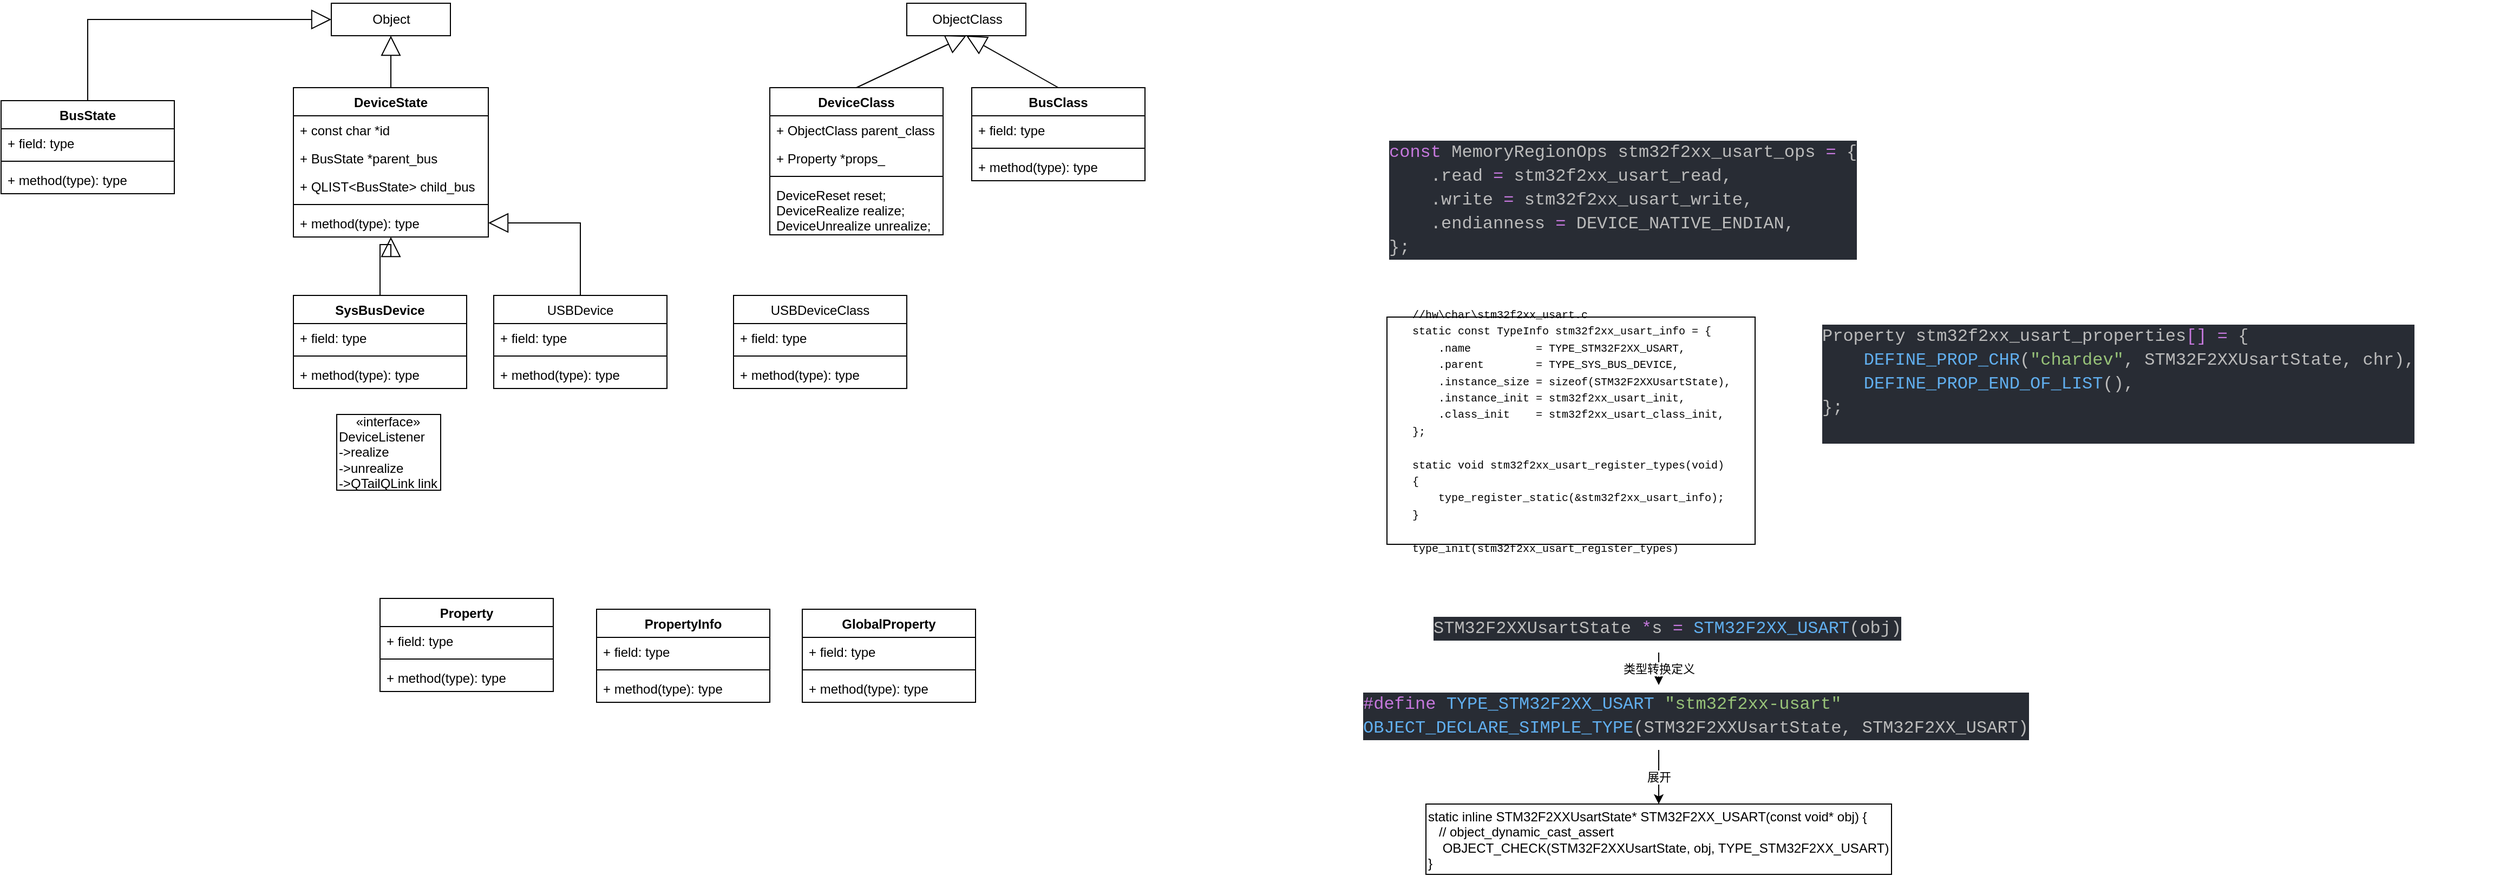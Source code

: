<mxfile version="16.5.4" type="github">
  <diagram id="gYynSZKOYsOQM2wcODcH" name="Page-1">
    <mxGraphModel dx="2249" dy="2018" grid="1" gridSize="10" guides="1" tooltips="1" connect="1" arrows="1" fold="1" page="1" pageScale="1" pageWidth="827" pageHeight="1169" math="0" shadow="0">
      <root>
        <mxCell id="0" />
        <mxCell id="1" parent="0" />
        <mxCell id="OJSFKAHnHgMdeHk7zM6y-1" value="&lt;div style=&quot;color: rgb(187 , 187 , 187) ; font-family: &amp;#34;consolas&amp;#34; , &amp;#34;courier new&amp;#34; , monospace ; font-size: 10px ; font-style: normal ; font-weight: 400 ; letter-spacing: normal ; text-align: left ; text-indent: 0px ; text-transform: none ; word-spacing: 0px&quot;&gt;&lt;br&gt;&lt;/div&gt;" style="text;whiteSpace=wrap;html=1;rounded=0;strokeColor=none;fillColor=none;gradientColor=#ffffff;" vertex="1" parent="1">
          <mxGeometry x="1667" y="320" width="350" height="210" as="geometry" />
        </mxCell>
        <mxCell id="OJSFKAHnHgMdeHk7zM6y-3" value="&lt;div style=&quot;text-align: left&quot;&gt;&lt;div&gt;&lt;font face=&quot;consolas, courier new, monospace&quot;&gt;&lt;span style=&quot;font-size: 10px&quot;&gt;//&lt;/span&gt;&lt;/font&gt;&lt;span style=&quot;font-size: 10px&quot;&gt;&lt;font face=&quot;consolas, courier new, monospace&quot;&gt;hw\char\stm32f2xx_usart.c&lt;/font&gt;&lt;/span&gt;&lt;/div&gt;&lt;div&gt;&lt;font face=&quot;consolas, courier new, monospace&quot;&gt;&lt;span style=&quot;font-size: 10px&quot;&gt;static const TypeInfo stm32f2xx_usart_info = {&lt;/span&gt;&lt;/font&gt;&lt;/div&gt;&lt;div&gt;&lt;font face=&quot;consolas, courier new, monospace&quot;&gt;&lt;span style=&quot;font-size: 10px&quot;&gt;&amp;nbsp; &amp;nbsp; .name&amp;nbsp; &amp;nbsp; &amp;nbsp; &amp;nbsp; &amp;nbsp; = TYPE_STM32F2XX_USART,&lt;/span&gt;&lt;/font&gt;&lt;/div&gt;&lt;div&gt;&lt;font face=&quot;consolas, courier new, monospace&quot;&gt;&lt;span style=&quot;font-size: 10px&quot;&gt;&amp;nbsp; &amp;nbsp; .parent&amp;nbsp; &amp;nbsp; &amp;nbsp; &amp;nbsp; = TYPE_SYS_BUS_DEVICE,&lt;/span&gt;&lt;/font&gt;&lt;/div&gt;&lt;div&gt;&lt;font face=&quot;consolas, courier new, monospace&quot;&gt;&lt;span style=&quot;font-size: 10px&quot;&gt;&amp;nbsp; &amp;nbsp; .instance_size = sizeof(STM32F2XXUsartState),&lt;/span&gt;&lt;/font&gt;&lt;/div&gt;&lt;div&gt;&lt;font face=&quot;consolas, courier new, monospace&quot;&gt;&lt;span style=&quot;font-size: 10px&quot;&gt;&amp;nbsp; &amp;nbsp; .instance_init = stm32f2xx_usart_init,&lt;/span&gt;&lt;/font&gt;&lt;/div&gt;&lt;div&gt;&lt;font face=&quot;consolas, courier new, monospace&quot;&gt;&lt;span style=&quot;font-size: 10px&quot;&gt;&amp;nbsp; &amp;nbsp; .class_init&amp;nbsp; &amp;nbsp; = stm32f2xx_usart_class_init,&lt;/span&gt;&lt;/font&gt;&lt;/div&gt;&lt;div&gt;&lt;font face=&quot;consolas, courier new, monospace&quot;&gt;&lt;span style=&quot;font-size: 10px&quot;&gt;};&lt;/span&gt;&lt;/font&gt;&lt;/div&gt;&lt;div&gt;&lt;font face=&quot;consolas, courier new, monospace&quot;&gt;&lt;span style=&quot;font-size: 10px&quot;&gt;&lt;br&gt;&lt;/span&gt;&lt;/font&gt;&lt;/div&gt;&lt;div&gt;&lt;font face=&quot;consolas, courier new, monospace&quot;&gt;&lt;span style=&quot;font-size: 10px&quot;&gt;static void stm32f2xx_usart_register_types(void)&lt;/span&gt;&lt;/font&gt;&lt;/div&gt;&lt;div&gt;&lt;font face=&quot;consolas, courier new, monospace&quot;&gt;&lt;span style=&quot;font-size: 10px&quot;&gt;{&lt;/span&gt;&lt;/font&gt;&lt;/div&gt;&lt;div&gt;&lt;font face=&quot;consolas, courier new, monospace&quot;&gt;&lt;span style=&quot;font-size: 10px&quot;&gt;&amp;nbsp; &amp;nbsp; type_register_static(&amp;amp;stm32f2xx_usart_info);&lt;/span&gt;&lt;/font&gt;&lt;/div&gt;&lt;div&gt;&lt;font face=&quot;consolas, courier new, monospace&quot;&gt;&lt;span style=&quot;font-size: 10px&quot;&gt;}&lt;/span&gt;&lt;/font&gt;&lt;/div&gt;&lt;div&gt;&lt;font face=&quot;consolas, courier new, monospace&quot;&gt;&lt;span style=&quot;font-size: 10px&quot;&gt;&lt;br&gt;&lt;/span&gt;&lt;/font&gt;&lt;/div&gt;&lt;div&gt;&lt;font face=&quot;consolas, courier new, monospace&quot;&gt;&lt;span style=&quot;font-size: 10px&quot;&gt;type_init(stm32f2xx_usart_register_types)&lt;/span&gt;&lt;/font&gt;&lt;/div&gt;&lt;/div&gt;" style="html=1;rounded=0;strokeColor=default;fillColor=none;gradientColor=#ffffff;fontColor=#000000;" vertex="1" parent="1">
          <mxGeometry x="990" y="240" width="340" height="210" as="geometry" />
        </mxCell>
        <mxCell id="OJSFKAHnHgMdeHk7zM6y-4" value="&lt;div style=&quot;color: rgb(187 , 187 , 187) ; background-color: rgb(40 , 44 , 52) ; font-family: &amp;#34;consolas&amp;#34; , &amp;#34;courier new&amp;#34; , monospace ; font-weight: normal ; font-size: 16px ; line-height: 22px&quot;&gt;&lt;div&gt;&lt;span style=&quot;color: #c678dd&quot;&gt;const&lt;/span&gt;&lt;span style=&quot;color: #bbbbbb&quot;&gt;&amp;nbsp;MemoryRegionOps&amp;nbsp;stm32f2xx_usart_ops&amp;nbsp;&lt;/span&gt;&lt;span style=&quot;color: #c678dd&quot;&gt;=&lt;/span&gt;&lt;span style=&quot;color: #bbbbbb&quot;&gt;&amp;nbsp;{&lt;/span&gt;&lt;/div&gt;&lt;div&gt;&lt;span style=&quot;color: #bbbbbb&quot;&gt;&amp;nbsp;&amp;nbsp;&amp;nbsp;&amp;nbsp;.read&amp;nbsp;&lt;/span&gt;&lt;span style=&quot;color: #c678dd&quot;&gt;=&lt;/span&gt;&lt;span style=&quot;color: #bbbbbb&quot;&gt;&amp;nbsp;stm32f2xx_usart_read,&lt;/span&gt;&lt;/div&gt;&lt;div&gt;&lt;span style=&quot;color: #bbbbbb&quot;&gt;&amp;nbsp;&amp;nbsp;&amp;nbsp;&amp;nbsp;.write&amp;nbsp;&lt;/span&gt;&lt;span style=&quot;color: #c678dd&quot;&gt;=&lt;/span&gt;&lt;span style=&quot;color: #bbbbbb&quot;&gt;&amp;nbsp;stm32f2xx_usart_write,&lt;/span&gt;&lt;/div&gt;&lt;div&gt;&lt;span style=&quot;color: #bbbbbb&quot;&gt;&amp;nbsp;&amp;nbsp;&amp;nbsp;&amp;nbsp;.endianness&amp;nbsp;&lt;/span&gt;&lt;span style=&quot;color: #c678dd&quot;&gt;=&lt;/span&gt;&lt;span style=&quot;color: #bbbbbb&quot;&gt;&amp;nbsp;DEVICE_NATIVE_ENDIAN,&lt;/span&gt;&lt;/div&gt;&lt;div&gt;&lt;span style=&quot;color: #bbbbbb&quot;&gt;};&lt;/span&gt;&lt;/div&gt;&lt;/div&gt;" style="text;whiteSpace=wrap;html=1;fontColor=#000000;" vertex="1" parent="1">
          <mxGeometry x="990" y="70" width="480" height="130" as="geometry" />
        </mxCell>
        <mxCell id="OJSFKAHnHgMdeHk7zM6y-5" value="&lt;div style=&quot;color: rgb(187, 187, 187); background-color: rgb(40, 44, 52); font-family: consolas, &amp;quot;courier new&amp;quot;, monospace; font-weight: normal; font-size: 16px; line-height: 22px;&quot;&gt;&lt;div&gt;&lt;span style=&quot;color: #bbbbbb&quot;&gt;Property&amp;nbsp;stm32f2xx_usart_properties&lt;/span&gt;&lt;span style=&quot;color: #c678dd&quot;&gt;[]&lt;/span&gt;&lt;span style=&quot;color: #bbbbbb&quot;&gt;&amp;nbsp;&lt;/span&gt;&lt;span style=&quot;color: #c678dd&quot;&gt;=&lt;/span&gt;&lt;span style=&quot;color: #bbbbbb&quot;&gt;&amp;nbsp;{&lt;/span&gt;&lt;/div&gt;&lt;div&gt;&lt;span style=&quot;color: #bbbbbb&quot;&gt;&amp;nbsp;&amp;nbsp;&amp;nbsp;&amp;nbsp;&lt;/span&gt;&lt;span style=&quot;color: #61afef&quot;&gt;DEFINE_PROP_CHR&lt;/span&gt;&lt;span style=&quot;color: #bbbbbb&quot;&gt;(&lt;/span&gt;&lt;span style=&quot;color: #98c379&quot;&gt;&quot;chardev&quot;&lt;/span&gt;&lt;span style=&quot;color: #bbbbbb&quot;&gt;,&amp;nbsp;STM32F2XXUsartState,&amp;nbsp;chr),&lt;/span&gt;&lt;/div&gt;&lt;div&gt;&lt;span style=&quot;color: #bbbbbb&quot;&gt;&amp;nbsp;&amp;nbsp;&amp;nbsp;&amp;nbsp;&lt;/span&gt;&lt;span style=&quot;color: #61afef&quot;&gt;DEFINE_PROP_END_OF_LIST&lt;/span&gt;&lt;span style=&quot;color: #bbbbbb&quot;&gt;(),&lt;/span&gt;&lt;/div&gt;&lt;div&gt;&lt;span style=&quot;color: #bbbbbb&quot;&gt;};&lt;/span&gt;&lt;/div&gt;&lt;br&gt;&lt;/div&gt;" style="text;whiteSpace=wrap;html=1;fontColor=#000000;" vertex="1" parent="1">
          <mxGeometry x="1390" y="240" width="530" height="130" as="geometry" />
        </mxCell>
        <mxCell id="OJSFKAHnHgMdeHk7zM6y-87" value="展开" style="edgeStyle=orthogonalEdgeStyle;rounded=0;orthogonalLoop=1;jettySize=auto;html=1;entryX=0.5;entryY=0;entryDx=0;entryDy=0;fontColor=#000000;" edge="1" parent="1" source="OJSFKAHnHgMdeHk7zM6y-6" target="OJSFKAHnHgMdeHk7zM6y-86">
          <mxGeometry relative="1" as="geometry" />
        </mxCell>
        <mxCell id="OJSFKAHnHgMdeHk7zM6y-6" value="&lt;div style=&quot;color: rgb(187, 187, 187); background-color: rgb(40, 44, 52); font-family: consolas, &amp;quot;courier new&amp;quot;, monospace; font-weight: normal; font-size: 16px; line-height: 22px;&quot;&gt;&lt;div&gt;&lt;span style=&quot;color: #c678dd&quot;&gt;#define&lt;/span&gt;&lt;span style=&quot;color: #bbbbbb&quot;&gt;&amp;nbsp;&lt;/span&gt;&lt;span style=&quot;color: #61afef&quot;&gt;TYPE_STM32F2XX_USART&lt;/span&gt;&lt;span style=&quot;color: #bbbbbb&quot;&gt;&amp;nbsp;&lt;/span&gt;&lt;span style=&quot;color: #98c379&quot;&gt;&quot;stm32f2xx-usart&quot;&lt;/span&gt;&lt;/div&gt;&lt;div&gt;&lt;span style=&quot;color: #61afef&quot;&gt;OBJECT_DECLARE_SIMPLE_TYPE&lt;/span&gt;&lt;span style=&quot;color: #bbbbbb&quot;&gt;(STM32F2XXUsartState,&amp;nbsp;STM32F2XX_USART)&lt;/span&gt;&lt;/div&gt;&lt;/div&gt;" style="text;whiteSpace=wrap;html=1;fontColor=#000000;" vertex="1" parent="1">
          <mxGeometry x="966" y="580" width="550" height="60" as="geometry" />
        </mxCell>
        <mxCell id="OJSFKAHnHgMdeHk7zM6y-8" value="SysBusDevice" style="swimlane;fontStyle=1;align=center;verticalAlign=top;childLayout=stackLayout;horizontal=1;startSize=26;horizontalStack=0;resizeParent=1;resizeParentMax=0;resizeLast=0;collapsible=1;marginBottom=0;rounded=0;fontColor=#000000;strokeColor=default;fillColor=none;gradientColor=#ffffff;" vertex="1" parent="1">
          <mxGeometry x="-20" y="220" width="160" height="86" as="geometry" />
        </mxCell>
        <mxCell id="OJSFKAHnHgMdeHk7zM6y-9" value="+ field: type" style="text;strokeColor=none;fillColor=none;align=left;verticalAlign=top;spacingLeft=4;spacingRight=4;overflow=hidden;rotatable=0;points=[[0,0.5],[1,0.5]];portConstraint=eastwest;rounded=0;fontColor=#000000;" vertex="1" parent="OJSFKAHnHgMdeHk7zM6y-8">
          <mxGeometry y="26" width="160" height="26" as="geometry" />
        </mxCell>
        <mxCell id="OJSFKAHnHgMdeHk7zM6y-10" value="" style="line;strokeWidth=1;fillColor=none;align=left;verticalAlign=middle;spacingTop=-1;spacingLeft=3;spacingRight=3;rotatable=0;labelPosition=right;points=[];portConstraint=eastwest;rounded=0;fontColor=#000000;" vertex="1" parent="OJSFKAHnHgMdeHk7zM6y-8">
          <mxGeometry y="52" width="160" height="8" as="geometry" />
        </mxCell>
        <mxCell id="OJSFKAHnHgMdeHk7zM6y-11" value="+ method(type): type" style="text;strokeColor=none;fillColor=none;align=left;verticalAlign=top;spacingLeft=4;spacingRight=4;overflow=hidden;rotatable=0;points=[[0,0.5],[1,0.5]];portConstraint=eastwest;rounded=0;fontColor=#000000;" vertex="1" parent="OJSFKAHnHgMdeHk7zM6y-8">
          <mxGeometry y="60" width="160" height="26" as="geometry" />
        </mxCell>
        <mxCell id="OJSFKAHnHgMdeHk7zM6y-13" value="DeviceState" style="swimlane;fontStyle=1;align=center;verticalAlign=top;childLayout=stackLayout;horizontal=1;startSize=26;horizontalStack=0;resizeParent=1;resizeParentMax=0;resizeLast=0;collapsible=1;marginBottom=0;rounded=0;fontColor=#000000;strokeColor=default;fillColor=none;gradientColor=#ffffff;" vertex="1" parent="1">
          <mxGeometry x="-20" y="28" width="180" height="138" as="geometry" />
        </mxCell>
        <mxCell id="OJSFKAHnHgMdeHk7zM6y-93" value="+ const char *id" style="text;strokeColor=none;fillColor=none;align=left;verticalAlign=top;spacingLeft=4;spacingRight=4;overflow=hidden;rotatable=0;points=[[0,0.5],[1,0.5]];portConstraint=eastwest;rounded=0;fontColor=#000000;" vertex="1" parent="OJSFKAHnHgMdeHk7zM6y-13">
          <mxGeometry y="26" width="180" height="26" as="geometry" />
        </mxCell>
        <mxCell id="OJSFKAHnHgMdeHk7zM6y-14" value="+ BusState *parent_bus" style="text;strokeColor=none;fillColor=none;align=left;verticalAlign=top;spacingLeft=4;spacingRight=4;overflow=hidden;rotatable=0;points=[[0,0.5],[1,0.5]];portConstraint=eastwest;rounded=0;fontColor=#000000;" vertex="1" parent="OJSFKAHnHgMdeHk7zM6y-13">
          <mxGeometry y="52" width="180" height="26" as="geometry" />
        </mxCell>
        <mxCell id="OJSFKAHnHgMdeHk7zM6y-94" value="+ QLIST&lt;BusState&gt; child_bus" style="text;strokeColor=none;fillColor=none;align=left;verticalAlign=top;spacingLeft=4;spacingRight=4;overflow=hidden;rotatable=0;points=[[0,0.5],[1,0.5]];portConstraint=eastwest;rounded=0;fontColor=#000000;" vertex="1" parent="OJSFKAHnHgMdeHk7zM6y-13">
          <mxGeometry y="78" width="180" height="26" as="geometry" />
        </mxCell>
        <mxCell id="OJSFKAHnHgMdeHk7zM6y-15" value="" style="line;strokeWidth=1;fillColor=none;align=left;verticalAlign=middle;spacingTop=-1;spacingLeft=3;spacingRight=3;rotatable=0;labelPosition=right;points=[];portConstraint=eastwest;rounded=0;fontColor=#000000;" vertex="1" parent="OJSFKAHnHgMdeHk7zM6y-13">
          <mxGeometry y="104" width="180" height="8" as="geometry" />
        </mxCell>
        <mxCell id="OJSFKAHnHgMdeHk7zM6y-16" value="+ method(type): type" style="text;strokeColor=none;fillColor=none;align=left;verticalAlign=top;spacingLeft=4;spacingRight=4;overflow=hidden;rotatable=0;points=[[0,0.5],[1,0.5]];portConstraint=eastwest;rounded=0;fontColor=#000000;" vertex="1" parent="OJSFKAHnHgMdeHk7zM6y-13">
          <mxGeometry y="112" width="180" height="26" as="geometry" />
        </mxCell>
        <mxCell id="OJSFKAHnHgMdeHk7zM6y-17" value="" style="endArrow=block;endSize=16;endFill=0;html=1;rounded=0;fontColor=#000000;exitX=0.5;exitY=0;exitDx=0;exitDy=0;edgeStyle=orthogonalEdgeStyle;" edge="1" parent="1" source="OJSFKAHnHgMdeHk7zM6y-8" target="OJSFKAHnHgMdeHk7zM6y-16">
          <mxGeometry width="160" relative="1" as="geometry">
            <mxPoint x="250" y="360" as="sourcePoint" />
            <mxPoint x="210" y="150" as="targetPoint" />
            <Array as="points">
              <mxPoint x="60" y="173" />
              <mxPoint x="70" y="173" />
            </Array>
          </mxGeometry>
        </mxCell>
        <mxCell id="OJSFKAHnHgMdeHk7zM6y-26" value="Object" style="html=1;rounded=0;fontColor=#000000;strokeColor=default;fillColor=none;gradientColor=#ffffff;" vertex="1" parent="1">
          <mxGeometry x="15" y="-50" width="110" height="30" as="geometry" />
        </mxCell>
        <mxCell id="OJSFKAHnHgMdeHk7zM6y-27" value="" style="endArrow=block;endSize=16;endFill=0;html=1;rounded=0;fontColor=#000000;" edge="1" parent="1" source="OJSFKAHnHgMdeHk7zM6y-13" target="OJSFKAHnHgMdeHk7zM6y-26">
          <mxGeometry width="160" relative="1" as="geometry">
            <mxPoint x="50" y="190" as="sourcePoint" />
            <mxPoint x="80.877" y="146" as="targetPoint" />
          </mxGeometry>
        </mxCell>
        <mxCell id="OJSFKAHnHgMdeHk7zM6y-28" value="Property" style="swimlane;fontStyle=1;align=center;verticalAlign=top;childLayout=stackLayout;horizontal=1;startSize=26;horizontalStack=0;resizeParent=1;resizeParentMax=0;resizeLast=0;collapsible=1;marginBottom=0;rounded=0;fontColor=#000000;strokeColor=default;fillColor=none;gradientColor=#ffffff;" vertex="1" parent="1">
          <mxGeometry x="60" y="500" width="160" height="86" as="geometry" />
        </mxCell>
        <mxCell id="OJSFKAHnHgMdeHk7zM6y-29" value="+ field: type" style="text;strokeColor=none;fillColor=none;align=left;verticalAlign=top;spacingLeft=4;spacingRight=4;overflow=hidden;rotatable=0;points=[[0,0.5],[1,0.5]];portConstraint=eastwest;rounded=0;fontColor=#000000;" vertex="1" parent="OJSFKAHnHgMdeHk7zM6y-28">
          <mxGeometry y="26" width="160" height="26" as="geometry" />
        </mxCell>
        <mxCell id="OJSFKAHnHgMdeHk7zM6y-30" value="" style="line;strokeWidth=1;fillColor=none;align=left;verticalAlign=middle;spacingTop=-1;spacingLeft=3;spacingRight=3;rotatable=0;labelPosition=right;points=[];portConstraint=eastwest;rounded=0;fontColor=#000000;" vertex="1" parent="OJSFKAHnHgMdeHk7zM6y-28">
          <mxGeometry y="52" width="160" height="8" as="geometry" />
        </mxCell>
        <mxCell id="OJSFKAHnHgMdeHk7zM6y-31" value="+ method(type): type" style="text;strokeColor=none;fillColor=none;align=left;verticalAlign=top;spacingLeft=4;spacingRight=4;overflow=hidden;rotatable=0;points=[[0,0.5],[1,0.5]];portConstraint=eastwest;rounded=0;fontColor=#000000;" vertex="1" parent="OJSFKAHnHgMdeHk7zM6y-28">
          <mxGeometry y="60" width="160" height="26" as="geometry" />
        </mxCell>
        <mxCell id="OJSFKAHnHgMdeHk7zM6y-32" value="PropertyInfo" style="swimlane;fontStyle=1;align=center;verticalAlign=top;childLayout=stackLayout;horizontal=1;startSize=26;horizontalStack=0;resizeParent=1;resizeParentMax=0;resizeLast=0;collapsible=1;marginBottom=0;rounded=0;fontColor=#000000;strokeColor=default;fillColor=none;gradientColor=#ffffff;" vertex="1" parent="1">
          <mxGeometry x="260" y="510" width="160" height="86" as="geometry" />
        </mxCell>
        <mxCell id="OJSFKAHnHgMdeHk7zM6y-33" value="+ field: type" style="text;strokeColor=none;fillColor=none;align=left;verticalAlign=top;spacingLeft=4;spacingRight=4;overflow=hidden;rotatable=0;points=[[0,0.5],[1,0.5]];portConstraint=eastwest;rounded=0;fontColor=#000000;" vertex="1" parent="OJSFKAHnHgMdeHk7zM6y-32">
          <mxGeometry y="26" width="160" height="26" as="geometry" />
        </mxCell>
        <mxCell id="OJSFKAHnHgMdeHk7zM6y-34" value="" style="line;strokeWidth=1;fillColor=none;align=left;verticalAlign=middle;spacingTop=-1;spacingLeft=3;spacingRight=3;rotatable=0;labelPosition=right;points=[];portConstraint=eastwest;rounded=0;fontColor=#000000;" vertex="1" parent="OJSFKAHnHgMdeHk7zM6y-32">
          <mxGeometry y="52" width="160" height="8" as="geometry" />
        </mxCell>
        <mxCell id="OJSFKAHnHgMdeHk7zM6y-35" value="+ method(type): type" style="text;strokeColor=none;fillColor=none;align=left;verticalAlign=top;spacingLeft=4;spacingRight=4;overflow=hidden;rotatable=0;points=[[0,0.5],[1,0.5]];portConstraint=eastwest;rounded=0;fontColor=#000000;" vertex="1" parent="OJSFKAHnHgMdeHk7zM6y-32">
          <mxGeometry y="60" width="160" height="26" as="geometry" />
        </mxCell>
        <mxCell id="OJSFKAHnHgMdeHk7zM6y-36" value="GlobalProperty" style="swimlane;fontStyle=1;align=center;verticalAlign=top;childLayout=stackLayout;horizontal=1;startSize=26;horizontalStack=0;resizeParent=1;resizeParentMax=0;resizeLast=0;collapsible=1;marginBottom=0;rounded=0;fontColor=#000000;strokeColor=default;fillColor=none;gradientColor=#ffffff;" vertex="1" parent="1">
          <mxGeometry x="450" y="510" width="160" height="86" as="geometry" />
        </mxCell>
        <mxCell id="OJSFKAHnHgMdeHk7zM6y-37" value="+ field: type" style="text;strokeColor=none;fillColor=none;align=left;verticalAlign=top;spacingLeft=4;spacingRight=4;overflow=hidden;rotatable=0;points=[[0,0.5],[1,0.5]];portConstraint=eastwest;rounded=0;fontColor=#000000;" vertex="1" parent="OJSFKAHnHgMdeHk7zM6y-36">
          <mxGeometry y="26" width="160" height="26" as="geometry" />
        </mxCell>
        <mxCell id="OJSFKAHnHgMdeHk7zM6y-38" value="" style="line;strokeWidth=1;fillColor=none;align=left;verticalAlign=middle;spacingTop=-1;spacingLeft=3;spacingRight=3;rotatable=0;labelPosition=right;points=[];portConstraint=eastwest;rounded=0;fontColor=#000000;" vertex="1" parent="OJSFKAHnHgMdeHk7zM6y-36">
          <mxGeometry y="52" width="160" height="8" as="geometry" />
        </mxCell>
        <mxCell id="OJSFKAHnHgMdeHk7zM6y-39" value="+ method(type): type" style="text;strokeColor=none;fillColor=none;align=left;verticalAlign=top;spacingLeft=4;spacingRight=4;overflow=hidden;rotatable=0;points=[[0,0.5],[1,0.5]];portConstraint=eastwest;rounded=0;fontColor=#000000;" vertex="1" parent="OJSFKAHnHgMdeHk7zM6y-36">
          <mxGeometry y="60" width="160" height="26" as="geometry" />
        </mxCell>
        <mxCell id="OJSFKAHnHgMdeHk7zM6y-40" value="BusState" style="swimlane;fontStyle=1;align=center;verticalAlign=top;childLayout=stackLayout;horizontal=1;startSize=26;horizontalStack=0;resizeParent=1;resizeParentMax=0;resizeLast=0;collapsible=1;marginBottom=0;rounded=0;fontColor=#000000;strokeColor=default;fillColor=none;gradientColor=#ffffff;" vertex="1" parent="1">
          <mxGeometry x="-290" y="40" width="160" height="86" as="geometry" />
        </mxCell>
        <mxCell id="OJSFKAHnHgMdeHk7zM6y-41" value="+ field: type" style="text;strokeColor=none;fillColor=none;align=left;verticalAlign=top;spacingLeft=4;spacingRight=4;overflow=hidden;rotatable=0;points=[[0,0.5],[1,0.5]];portConstraint=eastwest;rounded=0;fontColor=#000000;" vertex="1" parent="OJSFKAHnHgMdeHk7zM6y-40">
          <mxGeometry y="26" width="160" height="26" as="geometry" />
        </mxCell>
        <mxCell id="OJSFKAHnHgMdeHk7zM6y-42" value="" style="line;strokeWidth=1;fillColor=none;align=left;verticalAlign=middle;spacingTop=-1;spacingLeft=3;spacingRight=3;rotatable=0;labelPosition=right;points=[];portConstraint=eastwest;rounded=0;fontColor=#000000;" vertex="1" parent="OJSFKAHnHgMdeHk7zM6y-40">
          <mxGeometry y="52" width="160" height="8" as="geometry" />
        </mxCell>
        <mxCell id="OJSFKAHnHgMdeHk7zM6y-43" value="+ method(type): type" style="text;strokeColor=none;fillColor=none;align=left;verticalAlign=top;spacingLeft=4;spacingRight=4;overflow=hidden;rotatable=0;points=[[0,0.5],[1,0.5]];portConstraint=eastwest;rounded=0;fontColor=#000000;" vertex="1" parent="OJSFKAHnHgMdeHk7zM6y-40">
          <mxGeometry y="60" width="160" height="26" as="geometry" />
        </mxCell>
        <mxCell id="OJSFKAHnHgMdeHk7zM6y-44" value="" style="endArrow=block;endSize=16;endFill=0;html=1;rounded=0;fontColor=#000000;exitX=0.5;exitY=0;exitDx=0;exitDy=0;entryX=0;entryY=0.5;entryDx=0;entryDy=0;edgeStyle=orthogonalEdgeStyle;" edge="1" parent="1" source="OJSFKAHnHgMdeHk7zM6y-40" target="OJSFKAHnHgMdeHk7zM6y-26">
          <mxGeometry width="160" relative="1" as="geometry">
            <mxPoint x="240" y="230" as="sourcePoint" />
            <mxPoint x="230" y="160" as="targetPoint" />
          </mxGeometry>
        </mxCell>
        <mxCell id="OJSFKAHnHgMdeHk7zM6y-51" value="BusClass" style="swimlane;fontStyle=1;align=center;verticalAlign=top;childLayout=stackLayout;horizontal=1;startSize=26;horizontalStack=0;resizeParent=1;resizeParentMax=0;resizeLast=0;collapsible=1;marginBottom=0;rounded=0;fontColor=#000000;strokeColor=default;fillColor=none;gradientColor=#ffffff;" vertex="1" parent="1">
          <mxGeometry x="606.5" y="28" width="160" height="86" as="geometry" />
        </mxCell>
        <mxCell id="OJSFKAHnHgMdeHk7zM6y-52" value="+ field: type" style="text;strokeColor=none;fillColor=none;align=left;verticalAlign=top;spacingLeft=4;spacingRight=4;overflow=hidden;rotatable=0;points=[[0,0.5],[1,0.5]];portConstraint=eastwest;rounded=0;fontColor=#000000;" vertex="1" parent="OJSFKAHnHgMdeHk7zM6y-51">
          <mxGeometry y="26" width="160" height="26" as="geometry" />
        </mxCell>
        <mxCell id="OJSFKAHnHgMdeHk7zM6y-53" value="" style="line;strokeWidth=1;fillColor=none;align=left;verticalAlign=middle;spacingTop=-1;spacingLeft=3;spacingRight=3;rotatable=0;labelPosition=right;points=[];portConstraint=eastwest;rounded=0;fontColor=#000000;" vertex="1" parent="OJSFKAHnHgMdeHk7zM6y-51">
          <mxGeometry y="52" width="160" height="8" as="geometry" />
        </mxCell>
        <mxCell id="OJSFKAHnHgMdeHk7zM6y-54" value="+ method(type): type" style="text;strokeColor=none;fillColor=none;align=left;verticalAlign=top;spacingLeft=4;spacingRight=4;overflow=hidden;rotatable=0;points=[[0,0.5],[1,0.5]];portConstraint=eastwest;rounded=0;fontColor=#000000;" vertex="1" parent="OJSFKAHnHgMdeHk7zM6y-51">
          <mxGeometry y="60" width="160" height="26" as="geometry" />
        </mxCell>
        <mxCell id="OJSFKAHnHgMdeHk7zM6y-55" value="ObjectClass" style="html=1;rounded=0;fontColor=#000000;strokeColor=default;fillColor=none;gradientColor=#ffffff;" vertex="1" parent="1">
          <mxGeometry x="546.5" y="-50" width="110" height="30" as="geometry" />
        </mxCell>
        <mxCell id="OJSFKAHnHgMdeHk7zM6y-56" value="" style="endArrow=block;endSize=16;endFill=0;html=1;rounded=0;fontColor=#000000;exitX=0.5;exitY=0;exitDx=0;exitDy=0;entryX=0.5;entryY=1;entryDx=0;entryDy=0;" edge="1" parent="1" source="OJSFKAHnHgMdeHk7zM6y-51" target="OJSFKAHnHgMdeHk7zM6y-55">
          <mxGeometry width="160" relative="1" as="geometry">
            <mxPoint x="326.5" y="230" as="sourcePoint" />
            <mxPoint x="317.994" y="156" as="targetPoint" />
          </mxGeometry>
        </mxCell>
        <mxCell id="OJSFKAHnHgMdeHk7zM6y-61" value="&lt;div style=&quot;text-align: center&quot;&gt;&lt;span&gt;«interface»&lt;/span&gt;&lt;/div&gt;&lt;div&gt;&lt;span&gt;DeviceListener&lt;/span&gt;&lt;/div&gt;&lt;div&gt;&lt;span&gt;-&amp;gt;realize&lt;/span&gt;&lt;/div&gt;&lt;div&gt;&lt;span&gt;-&amp;gt;unrealize&lt;/span&gt;&lt;/div&gt;&lt;div&gt;&lt;span&gt;-&amp;gt;QTailQLink link&lt;/span&gt;&lt;/div&gt;" style="html=1;rounded=0;fontColor=#000000;strokeColor=default;fillColor=none;gradientColor=#ffffff;fontStyle=0;align=left;" vertex="1" parent="1">
          <mxGeometry x="20" y="330" width="96" height="70" as="geometry" />
        </mxCell>
        <mxCell id="OJSFKAHnHgMdeHk7zM6y-64" value="DeviceClass" style="swimlane;fontStyle=1;align=center;verticalAlign=top;childLayout=stackLayout;horizontal=1;startSize=26;horizontalStack=0;resizeParent=1;resizeParentMax=0;resizeLast=0;collapsible=1;marginBottom=0;rounded=0;fontColor=#000000;strokeColor=default;fillColor=none;gradientColor=#ffffff;" vertex="1" parent="1">
          <mxGeometry x="420" y="28" width="160" height="136" as="geometry" />
        </mxCell>
        <mxCell id="OJSFKAHnHgMdeHk7zM6y-65" value="+ ObjectClass parent_class" style="text;strokeColor=none;fillColor=none;align=left;verticalAlign=top;spacingLeft=4;spacingRight=4;overflow=hidden;rotatable=0;points=[[0,0.5],[1,0.5]];portConstraint=eastwest;rounded=0;fontColor=#000000;" vertex="1" parent="OJSFKAHnHgMdeHk7zM6y-64">
          <mxGeometry y="26" width="160" height="26" as="geometry" />
        </mxCell>
        <mxCell id="OJSFKAHnHgMdeHk7zM6y-69" value="+ Property *props_" style="text;strokeColor=none;fillColor=none;align=left;verticalAlign=top;spacingLeft=4;spacingRight=4;overflow=hidden;rotatable=0;points=[[0,0.5],[1,0.5]];portConstraint=eastwest;rounded=0;fontColor=#000000;" vertex="1" parent="OJSFKAHnHgMdeHk7zM6y-64">
          <mxGeometry y="52" width="160" height="26" as="geometry" />
        </mxCell>
        <mxCell id="OJSFKAHnHgMdeHk7zM6y-66" value="" style="line;strokeWidth=1;fillColor=none;align=left;verticalAlign=middle;spacingTop=-1;spacingLeft=3;spacingRight=3;rotatable=0;labelPosition=right;points=[];portConstraint=eastwest;rounded=0;fontColor=#000000;" vertex="1" parent="OJSFKAHnHgMdeHk7zM6y-64">
          <mxGeometry y="78" width="160" height="8" as="geometry" />
        </mxCell>
        <mxCell id="OJSFKAHnHgMdeHk7zM6y-67" value="DeviceReset reset;&#xa;DeviceRealize realize;&#xa;DeviceUnrealize unrealize;" style="text;strokeColor=none;fillColor=none;align=left;verticalAlign=top;spacingLeft=4;spacingRight=4;overflow=hidden;rotatable=0;points=[[0,0.5],[1,0.5]];portConstraint=eastwest;rounded=0;fontColor=#000000;" vertex="1" parent="OJSFKAHnHgMdeHk7zM6y-64">
          <mxGeometry y="86" width="160" height="50" as="geometry" />
        </mxCell>
        <mxCell id="OJSFKAHnHgMdeHk7zM6y-68" value="" style="endArrow=block;endSize=16;endFill=0;html=1;rounded=0;fontColor=#000000;exitX=0.5;exitY=0;exitDx=0;exitDy=0;entryX=0.5;entryY=1;entryDx=0;entryDy=0;" edge="1" parent="1" source="OJSFKAHnHgMdeHk7zM6y-64" target="OJSFKAHnHgMdeHk7zM6y-55">
          <mxGeometry width="160" relative="1" as="geometry">
            <mxPoint x="706.5" y="50" as="sourcePoint" />
            <mxPoint x="565.5" y="-10" as="targetPoint" />
          </mxGeometry>
        </mxCell>
        <mxCell id="OJSFKAHnHgMdeHk7zM6y-70" value="USBDevice" style="swimlane;fontStyle=0;align=center;verticalAlign=top;childLayout=stackLayout;horizontal=1;startSize=26;horizontalStack=0;resizeParent=1;resizeParentMax=0;resizeLast=0;collapsible=1;marginBottom=0;rounded=0;fontColor=#000000;strokeColor=default;fillColor=none;gradientColor=#ffffff;" vertex="1" parent="1">
          <mxGeometry x="165" y="220" width="160" height="86" as="geometry" />
        </mxCell>
        <mxCell id="OJSFKAHnHgMdeHk7zM6y-71" value="+ field: type" style="text;strokeColor=none;fillColor=none;align=left;verticalAlign=top;spacingLeft=4;spacingRight=4;overflow=hidden;rotatable=0;points=[[0,0.5],[1,0.5]];portConstraint=eastwest;rounded=0;fontColor=#000000;" vertex="1" parent="OJSFKAHnHgMdeHk7zM6y-70">
          <mxGeometry y="26" width="160" height="26" as="geometry" />
        </mxCell>
        <mxCell id="OJSFKAHnHgMdeHk7zM6y-72" value="" style="line;strokeWidth=1;fillColor=none;align=left;verticalAlign=middle;spacingTop=-1;spacingLeft=3;spacingRight=3;rotatable=0;labelPosition=right;points=[];portConstraint=eastwest;rounded=0;fontColor=#000000;" vertex="1" parent="OJSFKAHnHgMdeHk7zM6y-70">
          <mxGeometry y="52" width="160" height="8" as="geometry" />
        </mxCell>
        <mxCell id="OJSFKAHnHgMdeHk7zM6y-73" value="+ method(type): type" style="text;strokeColor=none;fillColor=none;align=left;verticalAlign=top;spacingLeft=4;spacingRight=4;overflow=hidden;rotatable=0;points=[[0,0.5],[1,0.5]];portConstraint=eastwest;rounded=0;fontColor=#000000;" vertex="1" parent="OJSFKAHnHgMdeHk7zM6y-70">
          <mxGeometry y="60" width="160" height="26" as="geometry" />
        </mxCell>
        <mxCell id="OJSFKAHnHgMdeHk7zM6y-74" value="USBDeviceClass" style="swimlane;fontStyle=0;align=center;verticalAlign=top;childLayout=stackLayout;horizontal=1;startSize=26;horizontalStack=0;resizeParent=1;resizeParentMax=0;resizeLast=0;collapsible=1;marginBottom=0;rounded=0;fontColor=#000000;strokeColor=default;fillColor=none;gradientColor=#ffffff;" vertex="1" parent="1">
          <mxGeometry x="386.5" y="220" width="160" height="86" as="geometry" />
        </mxCell>
        <mxCell id="OJSFKAHnHgMdeHk7zM6y-75" value="+ field: type" style="text;strokeColor=none;fillColor=none;align=left;verticalAlign=top;spacingLeft=4;spacingRight=4;overflow=hidden;rotatable=0;points=[[0,0.5],[1,0.5]];portConstraint=eastwest;rounded=0;fontColor=#000000;" vertex="1" parent="OJSFKAHnHgMdeHk7zM6y-74">
          <mxGeometry y="26" width="160" height="26" as="geometry" />
        </mxCell>
        <mxCell id="OJSFKAHnHgMdeHk7zM6y-76" value="" style="line;strokeWidth=1;fillColor=none;align=left;verticalAlign=middle;spacingTop=-1;spacingLeft=3;spacingRight=3;rotatable=0;labelPosition=right;points=[];portConstraint=eastwest;rounded=0;fontColor=#000000;" vertex="1" parent="OJSFKAHnHgMdeHk7zM6y-74">
          <mxGeometry y="52" width="160" height="8" as="geometry" />
        </mxCell>
        <mxCell id="OJSFKAHnHgMdeHk7zM6y-77" value="+ method(type): type" style="text;strokeColor=none;fillColor=none;align=left;verticalAlign=top;spacingLeft=4;spacingRight=4;overflow=hidden;rotatable=0;points=[[0,0.5],[1,0.5]];portConstraint=eastwest;rounded=0;fontColor=#000000;" vertex="1" parent="OJSFKAHnHgMdeHk7zM6y-74">
          <mxGeometry y="60" width="160" height="26" as="geometry" />
        </mxCell>
        <mxCell id="OJSFKAHnHgMdeHk7zM6y-80" value="" style="endArrow=block;endSize=16;endFill=0;html=1;rounded=0;fontColor=#000000;exitX=0.5;exitY=0;exitDx=0;exitDy=0;edgeStyle=orthogonalEdgeStyle;" edge="1" parent="1" source="OJSFKAHnHgMdeHk7zM6y-70" target="OJSFKAHnHgMdeHk7zM6y-16">
          <mxGeometry width="160" relative="1" as="geometry">
            <mxPoint x="220" y="200" as="sourcePoint" />
            <mxPoint x="380" y="200" as="targetPoint" />
          </mxGeometry>
        </mxCell>
        <mxCell id="OJSFKAHnHgMdeHk7zM6y-83" value="类型转换定义" style="edgeStyle=orthogonalEdgeStyle;rounded=0;orthogonalLoop=1;jettySize=auto;html=1;fontColor=#000000;" edge="1" parent="1" source="OJSFKAHnHgMdeHk7zM6y-81" target="OJSFKAHnHgMdeHk7zM6y-6">
          <mxGeometry relative="1" as="geometry" />
        </mxCell>
        <mxCell id="OJSFKAHnHgMdeHk7zM6y-81" value="&lt;div style=&quot;color: rgb(187, 187, 187); background-color: rgb(40, 44, 52); font-family: consolas, &amp;quot;courier new&amp;quot;, monospace; font-weight: normal; font-size: 16px; line-height: 22px;&quot;&gt;&lt;div&gt;&lt;span style=&quot;color: #bbbbbb&quot;&gt;STM32F2XXUsartState&amp;nbsp;&lt;/span&gt;&lt;span style=&quot;color: #c678dd&quot;&gt;*&lt;/span&gt;&lt;span style=&quot;color: #bbbbbb&quot;&gt;s&amp;nbsp;&lt;/span&gt;&lt;span style=&quot;color: #c678dd&quot;&gt;=&lt;/span&gt;&lt;span style=&quot;color: #bbbbbb&quot;&gt;&amp;nbsp;&lt;/span&gt;&lt;span style=&quot;color: #61afef&quot;&gt;STM32F2XX_USART&lt;/span&gt;&lt;span style=&quot;color: #bbbbbb&quot;&gt;(obj)&lt;/span&gt;&lt;/div&gt;&lt;/div&gt;" style="text;whiteSpace=wrap;html=1;fontColor=#000000;" vertex="1" parent="1">
          <mxGeometry x="1031" y="510" width="420" height="40" as="geometry" />
        </mxCell>
        <mxCell id="OJSFKAHnHgMdeHk7zM6y-84" value="&lt;div style=&quot;color: rgb(187 , 187 , 187) ; background-color: rgb(40 , 44 , 52) ; font-family: &amp;#34;consolas&amp;#34; , &amp;#34;courier new&amp;#34; , monospace ; font-size: 16px ; line-height: 22px&quot;&gt;&lt;br&gt;&lt;/div&gt;" style="text;html=1;align=center;verticalAlign=middle;resizable=0;points=[];autosize=1;strokeColor=none;fillColor=none;fontColor=#000000;" vertex="1" parent="1">
          <mxGeometry x="1231" y="695" width="20" height="30" as="geometry" />
        </mxCell>
        <mxCell id="OJSFKAHnHgMdeHk7zM6y-86" value="&lt;div&gt;static inline STM32F2XXUsartState* STM32F2XX_USART(const void* obj) {&lt;/div&gt;&lt;div&gt;&lt;span&gt;&lt;/span&gt;&amp;nbsp; &amp;nbsp;// object_dynamic_cast_assert&lt;/div&gt;&lt;div&gt;&amp;nbsp; &amp;nbsp; OBJECT_CHECK(STM32F2XXUsartState, obj, TYPE_STM32F2XX_USART)&lt;/div&gt;&lt;div&gt;}&lt;/div&gt;" style="html=1;rounded=0;fontColor=#000000;strokeColor=default;fillColor=none;gradientColor=#ffffff;align=left;" vertex="1" parent="1">
          <mxGeometry x="1026" y="690" width="430" height="65" as="geometry" />
        </mxCell>
      </root>
    </mxGraphModel>
  </diagram>
</mxfile>
